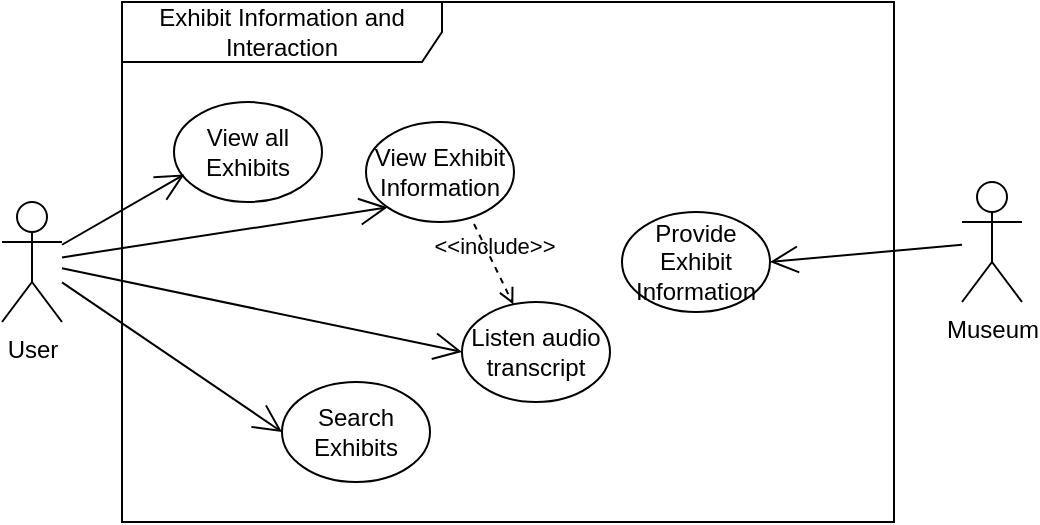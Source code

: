 <mxfile version="26.1.3">
  <diagram name="Page-1" id="ugFlNR8z2zTQlDkHk_9h">
    <mxGraphModel dx="1434" dy="772" grid="1" gridSize="10" guides="1" tooltips="1" connect="1" arrows="1" fold="1" page="1" pageScale="1" pageWidth="827" pageHeight="1169" math="0" shadow="0">
      <root>
        <mxCell id="0" />
        <mxCell id="1" parent="0" />
        <mxCell id="9S_UlMoYAAx8TZQhM4NM-1" value="Exhibit Information and Interaction" style="shape=umlFrame;whiteSpace=wrap;html=1;pointerEvents=0;recursiveResize=0;container=1;collapsible=0;width=160;" parent="1" vertex="1">
          <mxGeometry x="130" y="310" width="386" height="260" as="geometry" />
        </mxCell>
        <mxCell id="9S_UlMoYAAx8TZQhM4NM-32" value="View Exhibit Information" style="ellipse;whiteSpace=wrap;html=1;" parent="9S_UlMoYAAx8TZQhM4NM-1" vertex="1">
          <mxGeometry x="122" y="60" width="74" height="50" as="geometry" />
        </mxCell>
        <mxCell id="9S_UlMoYAAx8TZQhM4NM-34" value="Listen audio transcript" style="ellipse;whiteSpace=wrap;html=1;" parent="9S_UlMoYAAx8TZQhM4NM-1" vertex="1">
          <mxGeometry x="170" y="150" width="74" height="50" as="geometry" />
        </mxCell>
        <mxCell id="9S_UlMoYAAx8TZQhM4NM-35" value="View all Exhibits" style="ellipse;whiteSpace=wrap;html=1;" parent="9S_UlMoYAAx8TZQhM4NM-1" vertex="1">
          <mxGeometry x="26" y="50" width="74" height="50" as="geometry" />
        </mxCell>
        <mxCell id="9S_UlMoYAAx8TZQhM4NM-37" value="Search Exhibits" style="ellipse;whiteSpace=wrap;html=1;" parent="9S_UlMoYAAx8TZQhM4NM-1" vertex="1">
          <mxGeometry x="80" y="190" width="74" height="50" as="geometry" />
        </mxCell>
        <mxCell id="WeGpHFScTTGY2h0t6W2n-1" value="&amp;lt;&amp;lt;include&amp;gt;&amp;gt;" style="html=1;verticalAlign=bottom;labelBackgroundColor=none;endArrow=open;endFill=0;dashed=1;rounded=0;exitX=0.73;exitY=1.02;exitDx=0;exitDy=0;exitPerimeter=0;" parent="9S_UlMoYAAx8TZQhM4NM-1" source="9S_UlMoYAAx8TZQhM4NM-32" target="9S_UlMoYAAx8TZQhM4NM-34" edge="1">
          <mxGeometry width="160" relative="1" as="geometry">
            <mxPoint x="206" y="140" as="sourcePoint" />
            <mxPoint x="366" y="140" as="targetPoint" />
          </mxGeometry>
        </mxCell>
        <mxCell id="c9b1kKpPYIAh-1ihsg3H-2" value="Provide Exhibit Information" style="ellipse;whiteSpace=wrap;html=1;" parent="9S_UlMoYAAx8TZQhM4NM-1" vertex="1">
          <mxGeometry x="250" y="105" width="74" height="50" as="geometry" />
        </mxCell>
        <mxCell id="9S_UlMoYAAx8TZQhM4NM-14" value="User" style="shape=umlActor;verticalLabelPosition=bottom;verticalAlign=top;html=1;" parent="1" vertex="1">
          <mxGeometry x="70" y="410" width="30" height="60" as="geometry" />
        </mxCell>
        <mxCell id="F3MQa0JkcNlx0FsRCvM1-1" value="" style="endArrow=open;endFill=1;endSize=12;html=1;rounded=0;entryX=0.07;entryY=0.724;entryDx=0;entryDy=0;entryPerimeter=0;" parent="1" source="9S_UlMoYAAx8TZQhM4NM-14" target="9S_UlMoYAAx8TZQhM4NM-35" edge="1">
          <mxGeometry width="160" relative="1" as="geometry">
            <mxPoint x="330" y="490" as="sourcePoint" />
            <mxPoint x="490" y="490" as="targetPoint" />
          </mxGeometry>
        </mxCell>
        <mxCell id="F3MQa0JkcNlx0FsRCvM1-2" value="" style="endArrow=open;endFill=1;endSize=12;html=1;rounded=0;entryX=0;entryY=1;entryDx=0;entryDy=0;" parent="1" source="9S_UlMoYAAx8TZQhM4NM-14" target="9S_UlMoYAAx8TZQhM4NM-32" edge="1">
          <mxGeometry width="160" relative="1" as="geometry">
            <mxPoint x="92" y="454.5" as="sourcePoint" />
            <mxPoint x="252" y="454.5" as="targetPoint" />
          </mxGeometry>
        </mxCell>
        <mxCell id="F3MQa0JkcNlx0FsRCvM1-3" value="" style="endArrow=open;endFill=1;endSize=12;html=1;rounded=0;entryX=0;entryY=0.5;entryDx=0;entryDy=0;" parent="1" source="9S_UlMoYAAx8TZQhM4NM-14" target="9S_UlMoYAAx8TZQhM4NM-37" edge="1">
          <mxGeometry width="160" relative="1" as="geometry">
            <mxPoint x="110" y="448" as="sourcePoint" />
            <mxPoint x="273" y="423" as="targetPoint" />
          </mxGeometry>
        </mxCell>
        <mxCell id="F3MQa0JkcNlx0FsRCvM1-4" value="" style="endArrow=open;endFill=1;endSize=12;html=1;rounded=0;entryX=0;entryY=0.5;entryDx=0;entryDy=0;" parent="1" source="9S_UlMoYAAx8TZQhM4NM-14" target="9S_UlMoYAAx8TZQhM4NM-34" edge="1">
          <mxGeometry width="160" relative="1" as="geometry">
            <mxPoint x="120" y="458" as="sourcePoint" />
            <mxPoint x="283" y="433" as="targetPoint" />
          </mxGeometry>
        </mxCell>
        <mxCell id="c9b1kKpPYIAh-1ihsg3H-1" value="Museum" style="shape=umlActor;verticalLabelPosition=bottom;verticalAlign=top;html=1;outlineConnect=0;" parent="1" vertex="1">
          <mxGeometry x="550" y="400" width="30" height="60" as="geometry" />
        </mxCell>
        <mxCell id="c9b1kKpPYIAh-1ihsg3H-3" value="" style="endArrow=open;endFill=1;endSize=12;html=1;rounded=0;entryX=1;entryY=0.5;entryDx=0;entryDy=0;" parent="1" source="c9b1kKpPYIAh-1ihsg3H-1" target="c9b1kKpPYIAh-1ihsg3H-2" edge="1">
          <mxGeometry width="160" relative="1" as="geometry">
            <mxPoint x="110" y="448" as="sourcePoint" />
            <mxPoint x="273" y="423" as="targetPoint" />
          </mxGeometry>
        </mxCell>
      </root>
    </mxGraphModel>
  </diagram>
</mxfile>
